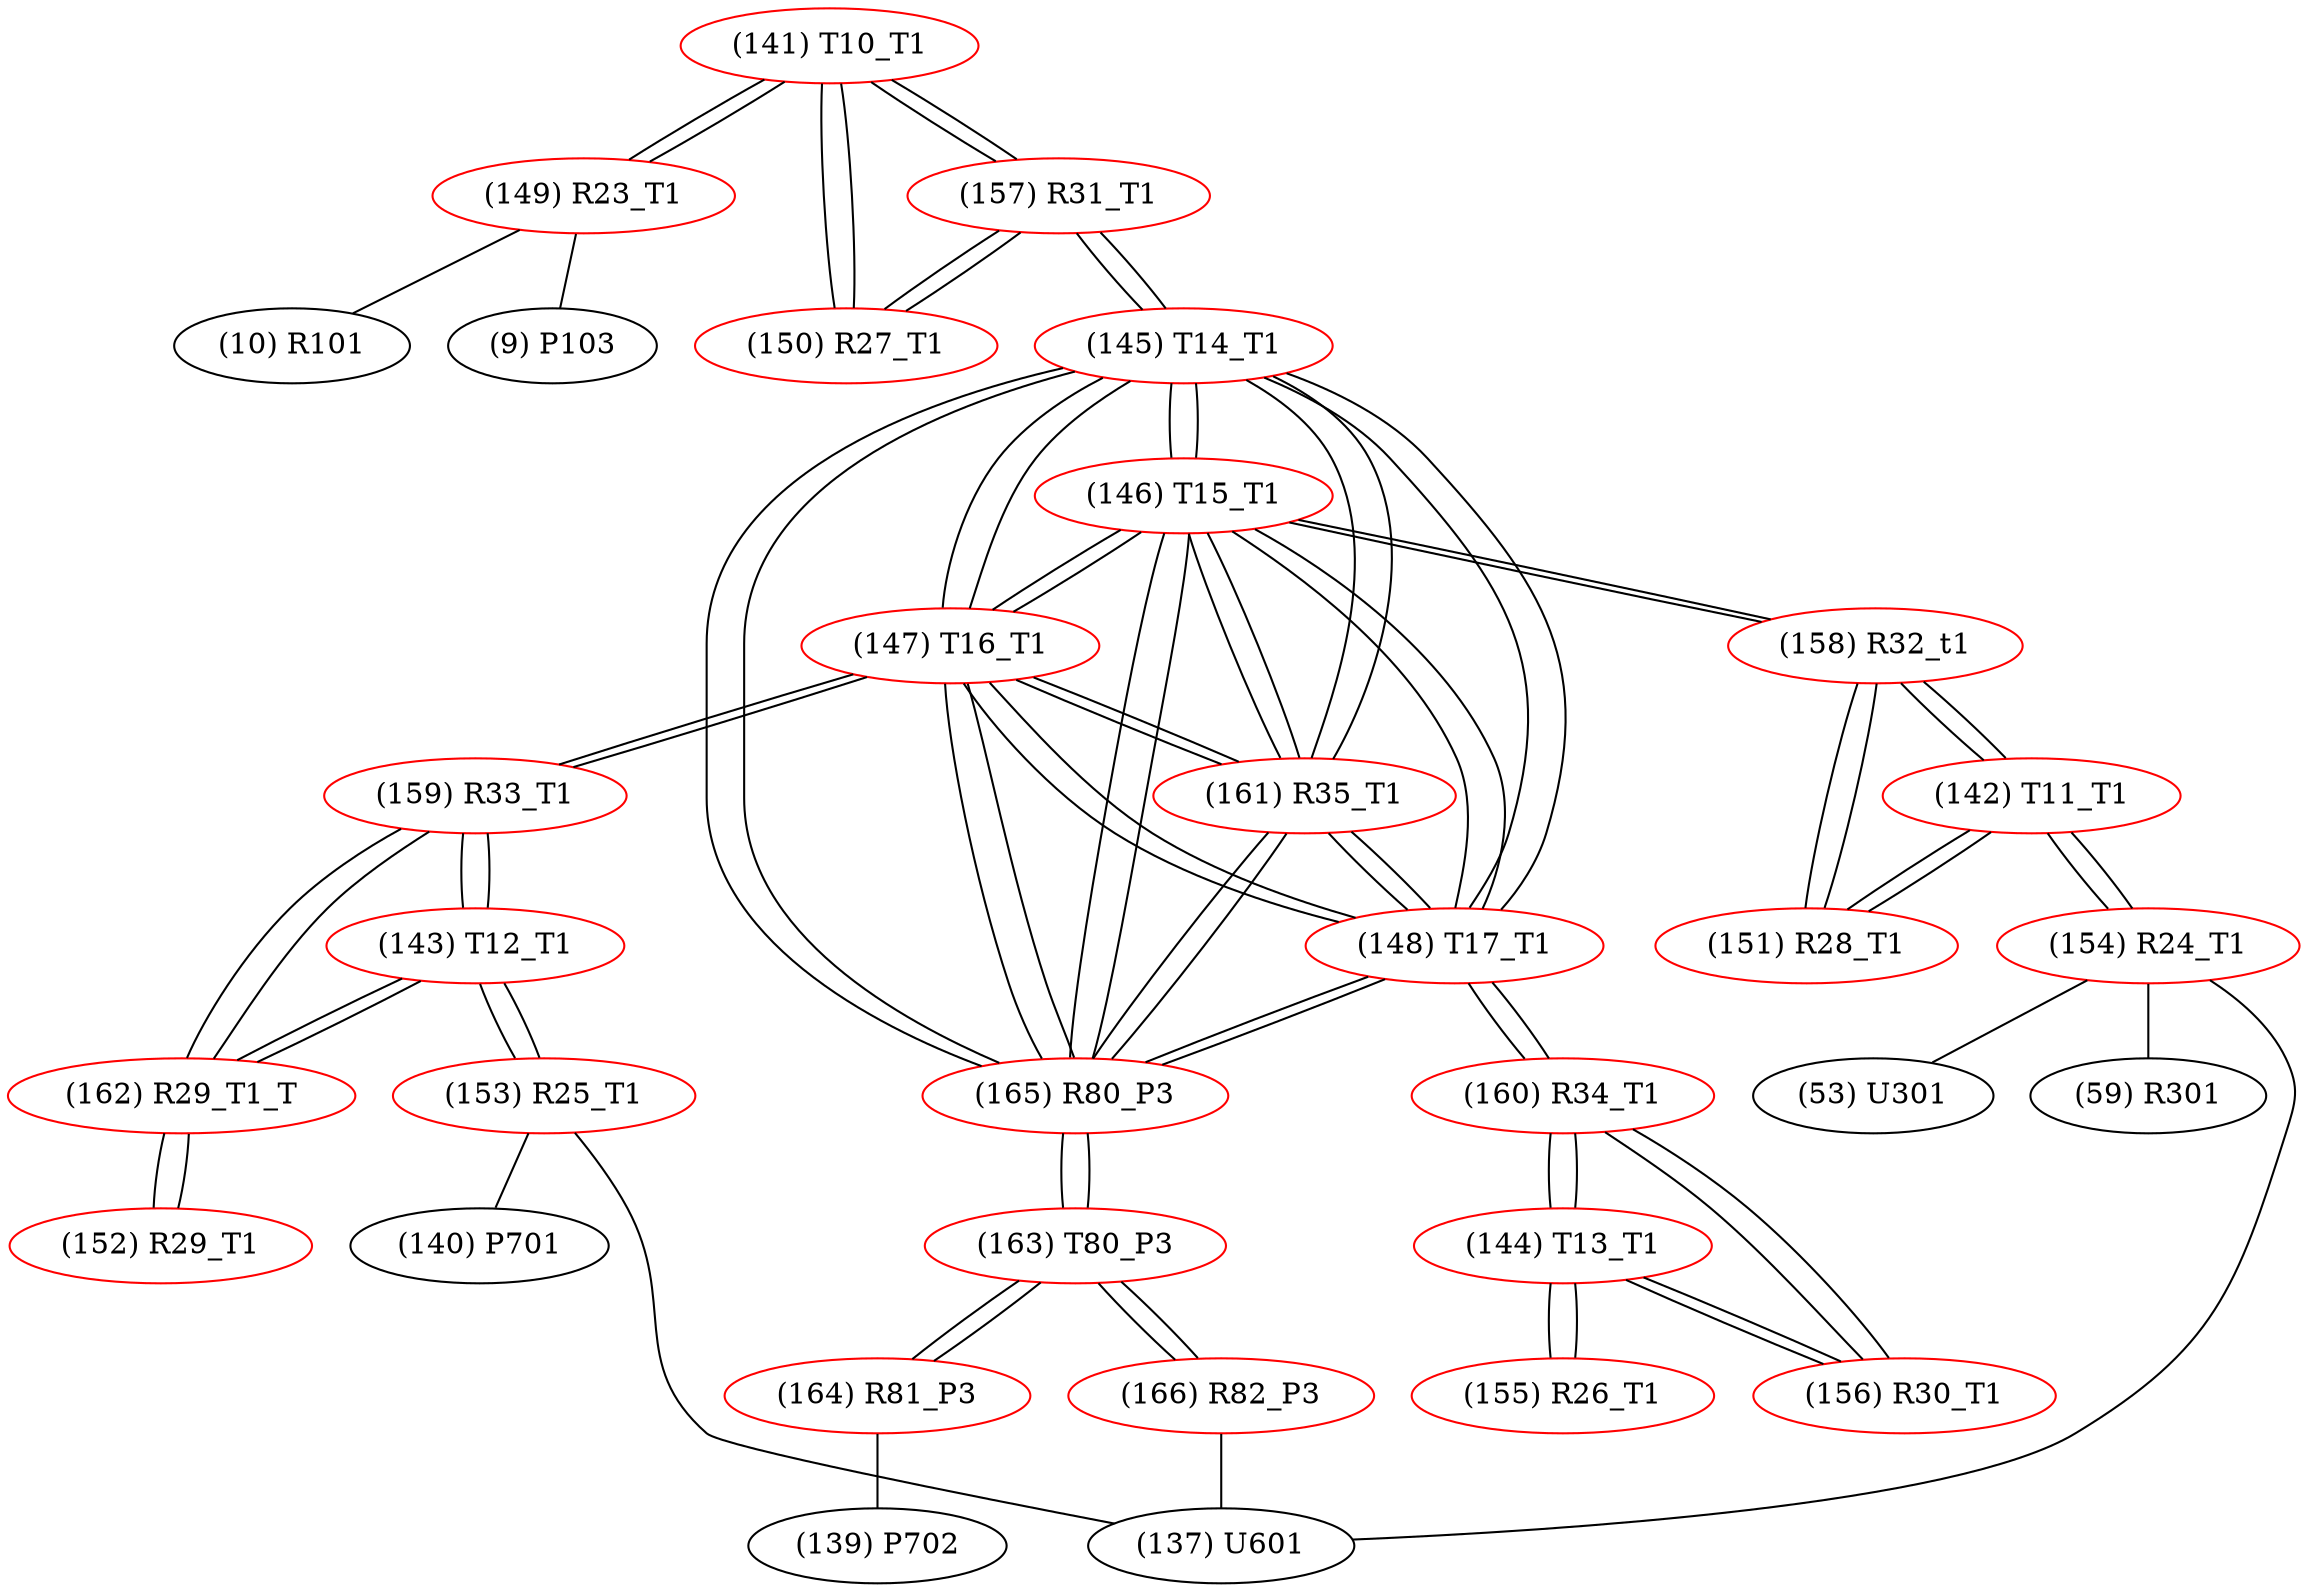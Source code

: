 graph {
	141 [label="(141) T10_T1" color=red]
	149 [label="(149) R23_T1"]
	157 [label="(157) R31_T1"]
	150 [label="(150) R27_T1"]
	142 [label="(142) T11_T1" color=red]
	154 [label="(154) R24_T1"]
	151 [label="(151) R28_T1"]
	158 [label="(158) R32_t1"]
	143 [label="(143) T12_T1" color=red]
	159 [label="(159) R33_T1"]
	162 [label="(162) R29_T1_T"]
	153 [label="(153) R25_T1"]
	144 [label="(144) T13_T1" color=red]
	156 [label="(156) R30_T1"]
	160 [label="(160) R34_T1"]
	155 [label="(155) R26_T1"]
	145 [label="(145) T14_T1" color=red]
	157 [label="(157) R31_T1"]
	165 [label="(165) R80_P3"]
	148 [label="(148) T17_T1"]
	161 [label="(161) R35_T1"]
	147 [label="(147) T16_T1"]
	146 [label="(146) T15_T1"]
	146 [label="(146) T15_T1" color=red]
	158 [label="(158) R32_t1"]
	165 [label="(165) R80_P3"]
	148 [label="(148) T17_T1"]
	161 [label="(161) R35_T1"]
	147 [label="(147) T16_T1"]
	145 [label="(145) T14_T1"]
	147 [label="(147) T16_T1" color=red]
	159 [label="(159) R33_T1"]
	165 [label="(165) R80_P3"]
	148 [label="(148) T17_T1"]
	161 [label="(161) R35_T1"]
	146 [label="(146) T15_T1"]
	145 [label="(145) T14_T1"]
	148 [label="(148) T17_T1" color=red]
	160 [label="(160) R34_T1"]
	165 [label="(165) R80_P3"]
	161 [label="(161) R35_T1"]
	147 [label="(147) T16_T1"]
	146 [label="(146) T15_T1"]
	145 [label="(145) T14_T1"]
	149 [label="(149) R23_T1" color=red]
	10 [label="(10) R101"]
	9 [label="(9) P103"]
	141 [label="(141) T10_T1"]
	150 [label="(150) R27_T1" color=red]
	141 [label="(141) T10_T1"]
	157 [label="(157) R31_T1"]
	151 [label="(151) R28_T1" color=red]
	142 [label="(142) T11_T1"]
	158 [label="(158) R32_t1"]
	152 [label="(152) R29_T1" color=red]
	162 [label="(162) R29_T1_T"]
	153 [label="(153) R25_T1" color=red]
	140 [label="(140) P701"]
	137 [label="(137) U601"]
	143 [label="(143) T12_T1"]
	154 [label="(154) R24_T1" color=red]
	137 [label="(137) U601"]
	53 [label="(53) U301"]
	59 [label="(59) R301"]
	142 [label="(142) T11_T1"]
	155 [label="(155) R26_T1" color=red]
	144 [label="(144) T13_T1"]
	156 [label="(156) R30_T1" color=red]
	160 [label="(160) R34_T1"]
	144 [label="(144) T13_T1"]
	157 [label="(157) R31_T1" color=red]
	141 [label="(141) T10_T1"]
	150 [label="(150) R27_T1"]
	145 [label="(145) T14_T1"]
	158 [label="(158) R32_t1" color=red]
	146 [label="(146) T15_T1"]
	142 [label="(142) T11_T1"]
	151 [label="(151) R28_T1"]
	159 [label="(159) R33_T1" color=red]
	147 [label="(147) T16_T1"]
	162 [label="(162) R29_T1_T"]
	143 [label="(143) T12_T1"]
	160 [label="(160) R34_T1" color=red]
	148 [label="(148) T17_T1"]
	156 [label="(156) R30_T1"]
	144 [label="(144) T13_T1"]
	161 [label="(161) R35_T1" color=red]
	165 [label="(165) R80_P3"]
	148 [label="(148) T17_T1"]
	147 [label="(147) T16_T1"]
	146 [label="(146) T15_T1"]
	145 [label="(145) T14_T1"]
	162 [label="(162) R29_T1_T" color=red]
	159 [label="(159) R33_T1"]
	143 [label="(143) T12_T1"]
	152 [label="(152) R29_T1"]
	163 [label="(163) T80_P3" color=red]
	164 [label="(164) R81_P3"]
	166 [label="(166) R82_P3"]
	165 [label="(165) R80_P3"]
	164 [label="(164) R81_P3" color=red]
	139 [label="(139) P702"]
	163 [label="(163) T80_P3"]
	165 [label="(165) R80_P3" color=red]
	148 [label="(148) T17_T1"]
	161 [label="(161) R35_T1"]
	147 [label="(147) T16_T1"]
	146 [label="(146) T15_T1"]
	145 [label="(145) T14_T1"]
	163 [label="(163) T80_P3"]
	166 [label="(166) R82_P3" color=red]
	137 [label="(137) U601"]
	163 [label="(163) T80_P3"]
	141 -- 149
	141 -- 157
	141 -- 150
	142 -- 154
	142 -- 151
	142 -- 158
	143 -- 159
	143 -- 162
	143 -- 153
	144 -- 156
	144 -- 160
	144 -- 155
	145 -- 157
	145 -- 165
	145 -- 148
	145 -- 161
	145 -- 147
	145 -- 146
	146 -- 158
	146 -- 165
	146 -- 148
	146 -- 161
	146 -- 147
	146 -- 145
	147 -- 159
	147 -- 165
	147 -- 148
	147 -- 161
	147 -- 146
	147 -- 145
	148 -- 160
	148 -- 165
	148 -- 161
	148 -- 147
	148 -- 146
	148 -- 145
	149 -- 10
	149 -- 9
	149 -- 141
	150 -- 141
	150 -- 157
	151 -- 142
	151 -- 158
	152 -- 162
	153 -- 140
	153 -- 137
	153 -- 143
	154 -- 137
	154 -- 53
	154 -- 59
	154 -- 142
	155 -- 144
	156 -- 160
	156 -- 144
	157 -- 141
	157 -- 150
	157 -- 145
	158 -- 146
	158 -- 142
	158 -- 151
	159 -- 147
	159 -- 162
	159 -- 143
	160 -- 148
	160 -- 156
	160 -- 144
	161 -- 165
	161 -- 148
	161 -- 147
	161 -- 146
	161 -- 145
	162 -- 159
	162 -- 143
	162 -- 152
	163 -- 164
	163 -- 166
	163 -- 165
	164 -- 139
	164 -- 163
	165 -- 148
	165 -- 161
	165 -- 147
	165 -- 146
	165 -- 145
	165 -- 163
	166 -- 137
	166 -- 163
}